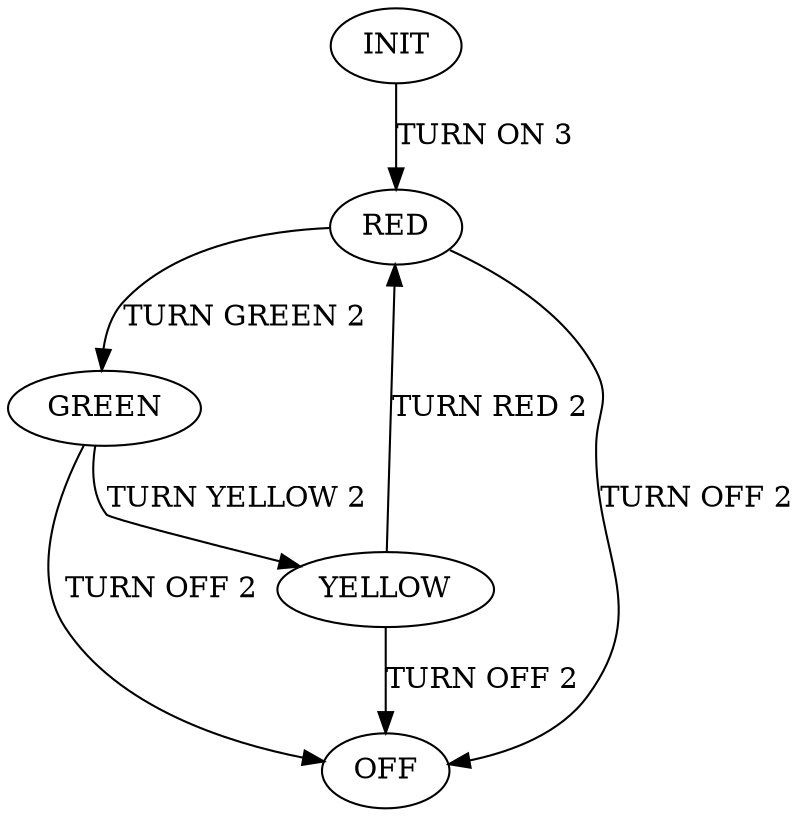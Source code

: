 digraph "测试图片" {
	INIT [label=INIT]
	RED [label=RED]
	GREEN [label=GREEN]
	YELLOW [label=YELLOW]
	OFF [label=OFF]
	INIT -> RED [label="TURN ON 3"]
	RED -> GREEN [label="TURN GREEN 2"]
	GREEN -> YELLOW [label="TURN YELLOW 2"]
	YELLOW -> RED [label="TURN RED 2"]
	RED -> OFF [label="TURN OFF 2"]
	GREEN -> OFF [label="TURN OFF 2"]
	YELLOW -> OFF [label="TURN OFF 2"]
}
